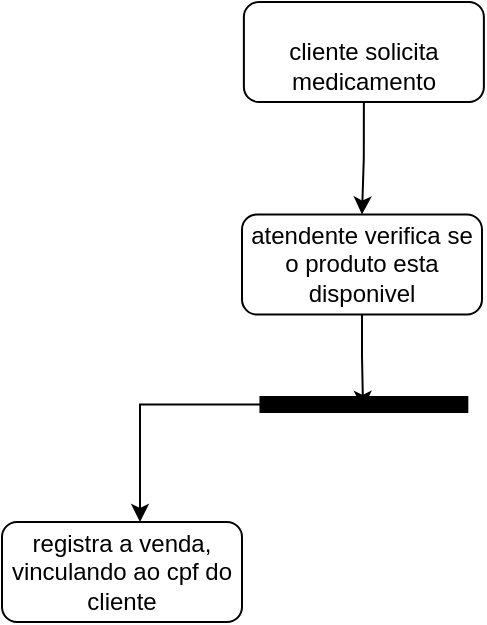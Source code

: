<mxfile version="26.1.1">
  <diagram id="C5RBs43oDa-KdzZeNtuy" name="Page-1">
    <mxGraphModel dx="912" dy="557" grid="1" gridSize="10" guides="1" tooltips="1" connect="1" arrows="1" fold="1" page="1" pageScale="1" pageWidth="827" pageHeight="1169" math="0" shadow="0">
      <root>
        <mxCell id="WIyWlLk6GJQsqaUBKTNV-0" />
        <mxCell id="WIyWlLk6GJQsqaUBKTNV-1" parent="WIyWlLk6GJQsqaUBKTNV-0" />
        <mxCell id="h4Z50g2m5Y4OmAXRAVbz-4" style="edgeStyle=orthogonalEdgeStyle;rounded=0;orthogonalLoop=1;jettySize=auto;html=1;exitX=0.5;exitY=1;exitDx=0;exitDy=0;entryX=0.5;entryY=0;entryDx=0;entryDy=0;" edge="1" parent="WIyWlLk6GJQsqaUBKTNV-1" source="WIyWlLk6GJQsqaUBKTNV-3" target="h4Z50g2m5Y4OmAXRAVbz-3">
          <mxGeometry relative="1" as="geometry" />
        </mxCell>
        <mxCell id="WIyWlLk6GJQsqaUBKTNV-3" value="&lt;br&gt;&lt;div&gt;cliente solicita medicamento&lt;/div&gt;" style="rounded=1;whiteSpace=wrap;html=1;fontSize=12;glass=0;strokeWidth=1;shadow=0;" parent="WIyWlLk6GJQsqaUBKTNV-1" vertex="1">
          <mxGeometry x="330.94" y="20" width="120" height="50" as="geometry" />
        </mxCell>
        <mxCell id="h4Z50g2m5Y4OmAXRAVbz-1" value="" style="html=1;points=[];perimeter=orthogonalPerimeter;fillColor=strokeColor;rotation=-90;" vertex="1" parent="WIyWlLk6GJQsqaUBKTNV-1">
          <mxGeometry x="387.19" y="169.53" width="7.5" height="103.44" as="geometry" />
        </mxCell>
        <mxCell id="h4Z50g2m5Y4OmAXRAVbz-3" value="atendente verifica se o produto esta disponivel" style="rounded=1;whiteSpace=wrap;html=1;fontSize=12;glass=0;strokeWidth=1;shadow=0;" vertex="1" parent="WIyWlLk6GJQsqaUBKTNV-1">
          <mxGeometry x="330" y="126.25" width="120" height="50" as="geometry" />
        </mxCell>
        <mxCell id="h4Z50g2m5Y4OmAXRAVbz-5" style="edgeStyle=orthogonalEdgeStyle;rounded=0;orthogonalLoop=1;jettySize=auto;html=1;exitX=0.5;exitY=1;exitDx=0;exitDy=0;entryX=0.214;entryY=0.496;entryDx=0;entryDy=0;entryPerimeter=0;" edge="1" parent="WIyWlLk6GJQsqaUBKTNV-1" source="h4Z50g2m5Y4OmAXRAVbz-3" target="h4Z50g2m5Y4OmAXRAVbz-1">
          <mxGeometry relative="1" as="geometry" />
        </mxCell>
        <mxCell id="h4Z50g2m5Y4OmAXRAVbz-6" value="registra a venda, vinculando ao cpf do cliente" style="rounded=1;whiteSpace=wrap;html=1;fontSize=12;glass=0;strokeWidth=1;shadow=0;" vertex="1" parent="WIyWlLk6GJQsqaUBKTNV-1">
          <mxGeometry x="210" y="280" width="120" height="50" as="geometry" />
        </mxCell>
        <mxCell id="h4Z50g2m5Y4OmAXRAVbz-7" style="edgeStyle=orthogonalEdgeStyle;rounded=0;orthogonalLoop=1;jettySize=auto;html=1;entryX=0.575;entryY=0;entryDx=0;entryDy=0;entryPerimeter=0;" edge="1" parent="WIyWlLk6GJQsqaUBKTNV-1" source="h4Z50g2m5Y4OmAXRAVbz-1" target="h4Z50g2m5Y4OmAXRAVbz-6">
          <mxGeometry relative="1" as="geometry" />
        </mxCell>
      </root>
    </mxGraphModel>
  </diagram>
</mxfile>
